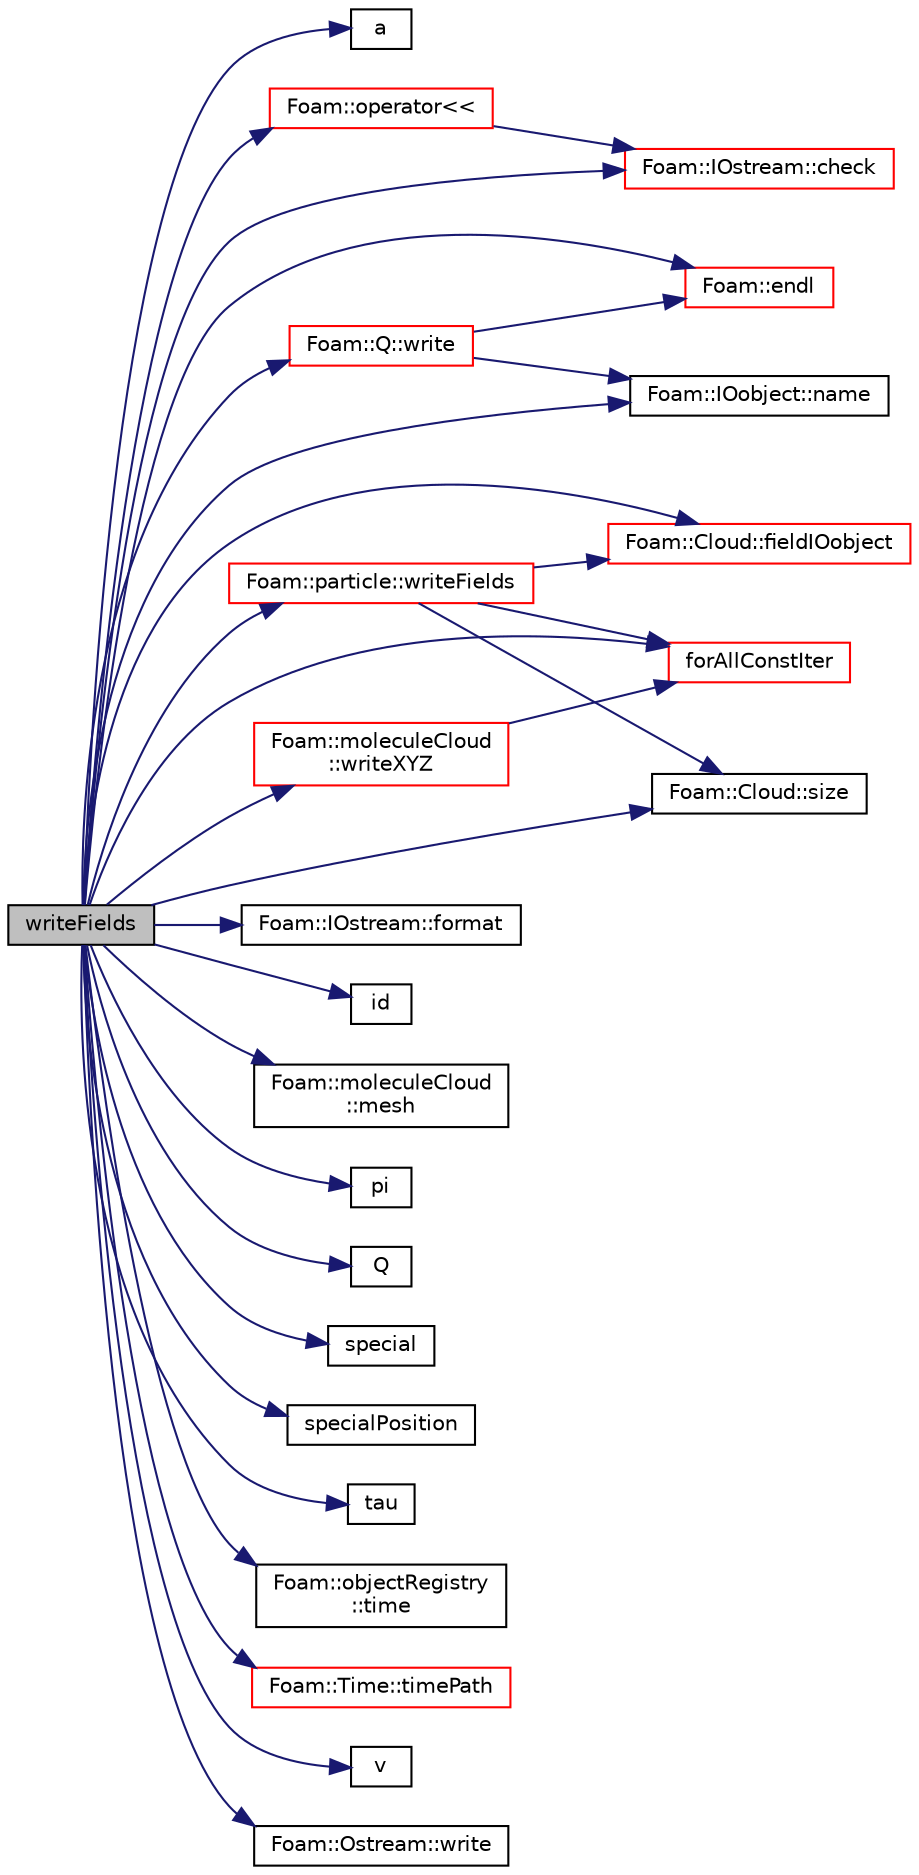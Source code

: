 digraph "writeFields"
{
  bgcolor="transparent";
  edge [fontname="Helvetica",fontsize="10",labelfontname="Helvetica",labelfontsize="10"];
  node [fontname="Helvetica",fontsize="10",shape=record];
  rankdir="LR";
  Node1 [label="writeFields",height=0.2,width=0.4,color="black", fillcolor="grey75", style="filled", fontcolor="black"];
  Node1 -> Node2 [color="midnightblue",fontsize="10",style="solid",fontname="Helvetica"];
  Node2 [label="a",height=0.2,width=0.4,color="black",URL="$a01521.html#a8120b9b89bebf8a3e4065716cdfaa769"];
  Node1 -> Node3 [color="midnightblue",fontsize="10",style="solid",fontname="Helvetica"];
  Node3 [label="Foam::IOstream::check",height=0.2,width=0.4,color="red",URL="$a01185.html#af85c845c01b78192c2f5302a271d153d",tooltip="Check IOstream status for given operation. "];
  Node1 -> Node4 [color="midnightblue",fontsize="10",style="solid",fontname="Helvetica"];
  Node4 [label="Foam::endl",height=0.2,width=0.4,color="red",URL="$a10733.html#a2db8fe02a0d3909e9351bb4275b23ce4",tooltip="Add newline and flush stream. "];
  Node1 -> Node5 [color="midnightblue",fontsize="10",style="solid",fontname="Helvetica"];
  Node5 [label="Foam::Cloud::fieldIOobject",height=0.2,width=0.4,color="red",URL="$a00282.html#aeff14efb16617f98e54d9c0c0ac06a37",tooltip="Helper to construct IOobject for field and current time. "];
  Node1 -> Node6 [color="midnightblue",fontsize="10",style="solid",fontname="Helvetica"];
  Node6 [label="forAllConstIter",height=0.2,width=0.4,color="red",URL="$a02960.html#ae21e2836509b0fa7f7cedf6493b11b09"];
  Node1 -> Node7 [color="midnightblue",fontsize="10",style="solid",fontname="Helvetica"];
  Node7 [label="Foam::IOstream::format",height=0.2,width=0.4,color="black",URL="$a01185.html#a1e2dd3d90088c6d1ed0a27bd75d814fb",tooltip="Return current stream format. "];
  Node1 -> Node8 [color="midnightblue",fontsize="10",style="solid",fontname="Helvetica"];
  Node8 [label="id",height=0.2,width=0.4,color="black",URL="$a01521.html#a4fa3adf67f199855a290fef16532c397"];
  Node1 -> Node9 [color="midnightblue",fontsize="10",style="solid",fontname="Helvetica"];
  Node9 [label="Foam::moleculeCloud\l::mesh",height=0.2,width=0.4,color="black",URL="$a01522.html#a98304ea88928a2446ad3fc8d8b94b8ed"];
  Node1 -> Node10 [color="midnightblue",fontsize="10",style="solid",fontname="Helvetica"];
  Node10 [label="Foam::IOobject::name",height=0.2,width=0.4,color="black",URL="$a01179.html#a75b72488d2e82151b025744974919d5d",tooltip="Return name. "];
  Node1 -> Node11 [color="midnightblue",fontsize="10",style="solid",fontname="Helvetica"];
  Node11 [label="Foam::operator\<\<",height=0.2,width=0.4,color="red",URL="$a10733.html#ae86a76a63deefbe1a4490c873ad8e1b2"];
  Node11 -> Node3 [color="midnightblue",fontsize="10",style="solid",fontname="Helvetica"];
  Node1 -> Node12 [color="midnightblue",fontsize="10",style="solid",fontname="Helvetica"];
  Node12 [label="pi",height=0.2,width=0.4,color="black",URL="$a01521.html#a1cc92c39ba824b7a57038a0f091e6b07"];
  Node1 -> Node13 [color="midnightblue",fontsize="10",style="solid",fontname="Helvetica"];
  Node13 [label="Q",height=0.2,width=0.4,color="black",URL="$a01521.html#adbd03671c8f3b17c625f78614c926560"];
  Node1 -> Node14 [color="midnightblue",fontsize="10",style="solid",fontname="Helvetica"];
  Node14 [label="Foam::Cloud::size",height=0.2,width=0.4,color="black",URL="$a00282.html#a65cea301e2d6033c43932d12d91c792f"];
  Node1 -> Node15 [color="midnightblue",fontsize="10",style="solid",fontname="Helvetica"];
  Node15 [label="special",height=0.2,width=0.4,color="black",URL="$a01521.html#adb959ee90b7f37332bb18efd52c20f19"];
  Node1 -> Node16 [color="midnightblue",fontsize="10",style="solid",fontname="Helvetica"];
  Node16 [label="specialPosition",height=0.2,width=0.4,color="black",URL="$a01521.html#a3ac9f023044298580bd3dec048c330fb"];
  Node1 -> Node17 [color="midnightblue",fontsize="10",style="solid",fontname="Helvetica"];
  Node17 [label="tau",height=0.2,width=0.4,color="black",URL="$a01521.html#a0a1b36cbb4ba6ecf72cb00989694aaa1"];
  Node1 -> Node18 [color="midnightblue",fontsize="10",style="solid",fontname="Helvetica"];
  Node18 [label="Foam::objectRegistry\l::time",height=0.2,width=0.4,color="black",URL="$a01690.html#a48fcf6de2789aff6b430b5fc1a05693f",tooltip="Return time. "];
  Node1 -> Node19 [color="midnightblue",fontsize="10",style="solid",fontname="Helvetica"];
  Node19 [label="Foam::Time::timePath",height=0.2,width=0.4,color="red",URL="$a02610.html#aaa23ffa3c0097d1ee601ffba3a9dee8b",tooltip="Return current time path. "];
  Node1 -> Node20 [color="midnightblue",fontsize="10",style="solid",fontname="Helvetica"];
  Node20 [label="v",height=0.2,width=0.4,color="black",URL="$a01521.html#a7769344d07ff72267a3d5d2882df60c2"];
  Node1 -> Node21 [color="midnightblue",fontsize="10",style="solid",fontname="Helvetica"];
  Node21 [label="Foam::Ostream::write",height=0.2,width=0.4,color="black",URL="$a01737.html#a81a19ad9e4098b4701cc8bab9a59d78b",tooltip="Write next token to stream. "];
  Node1 -> Node22 [color="midnightblue",fontsize="10",style="solid",fontname="Helvetica"];
  Node22 [label="Foam::Q::write",height=0.2,width=0.4,color="red",URL="$a02047.html#aac759501cf6c7895a70eecbef0226ae1",tooltip="Calculate the Q and write. "];
  Node22 -> Node10 [color="midnightblue",fontsize="10",style="solid",fontname="Helvetica"];
  Node22 -> Node4 [color="midnightblue",fontsize="10",style="solid",fontname="Helvetica"];
  Node1 -> Node23 [color="midnightblue",fontsize="10",style="solid",fontname="Helvetica"];
  Node23 [label="Foam::particle::writeFields",height=0.2,width=0.4,color="red",URL="$a01775.html#a906eddb9c2a5710c531a5a57276cc18e",tooltip="Write the fields associated with the owner cloud. "];
  Node23 -> Node14 [color="midnightblue",fontsize="10",style="solid",fontname="Helvetica"];
  Node23 -> Node5 [color="midnightblue",fontsize="10",style="solid",fontname="Helvetica"];
  Node23 -> Node6 [color="midnightblue",fontsize="10",style="solid",fontname="Helvetica"];
  Node1 -> Node24 [color="midnightblue",fontsize="10",style="solid",fontname="Helvetica"];
  Node24 [label="Foam::moleculeCloud\l::writeXYZ",height=0.2,width=0.4,color="red",URL="$a01522.html#abef7ffdabe1d0aa6e8b0ba23e667ce4f",tooltip="Write molecule sites in XYZ format. "];
  Node24 -> Node6 [color="midnightblue",fontsize="10",style="solid",fontname="Helvetica"];
}
